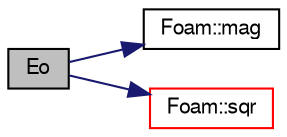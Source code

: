 digraph "Eo"
{
  bgcolor="transparent";
  edge [fontname="FreeSans",fontsize="10",labelfontname="FreeSans",labelfontsize="10"];
  node [fontname="FreeSans",fontsize="10",shape=record];
  rankdir="LR";
  Node234 [label="Eo",height=0.2,width=0.4,color="black", fillcolor="grey75", style="filled", fontcolor="black"];
  Node234 -> Node235 [color="midnightblue",fontsize="10",style="solid",fontname="FreeSans"];
  Node235 [label="Foam::mag",height=0.2,width=0.4,color="black",URL="$a21124.html#a929da2a3fdcf3dacbbe0487d3a330dae"];
  Node234 -> Node236 [color="midnightblue",fontsize="10",style="solid",fontname="FreeSans"];
  Node236 [label="Foam::sqr",height=0.2,width=0.4,color="red",URL="$a21124.html#a277dc11c581d53826ab5090b08f3b17b"];
}

